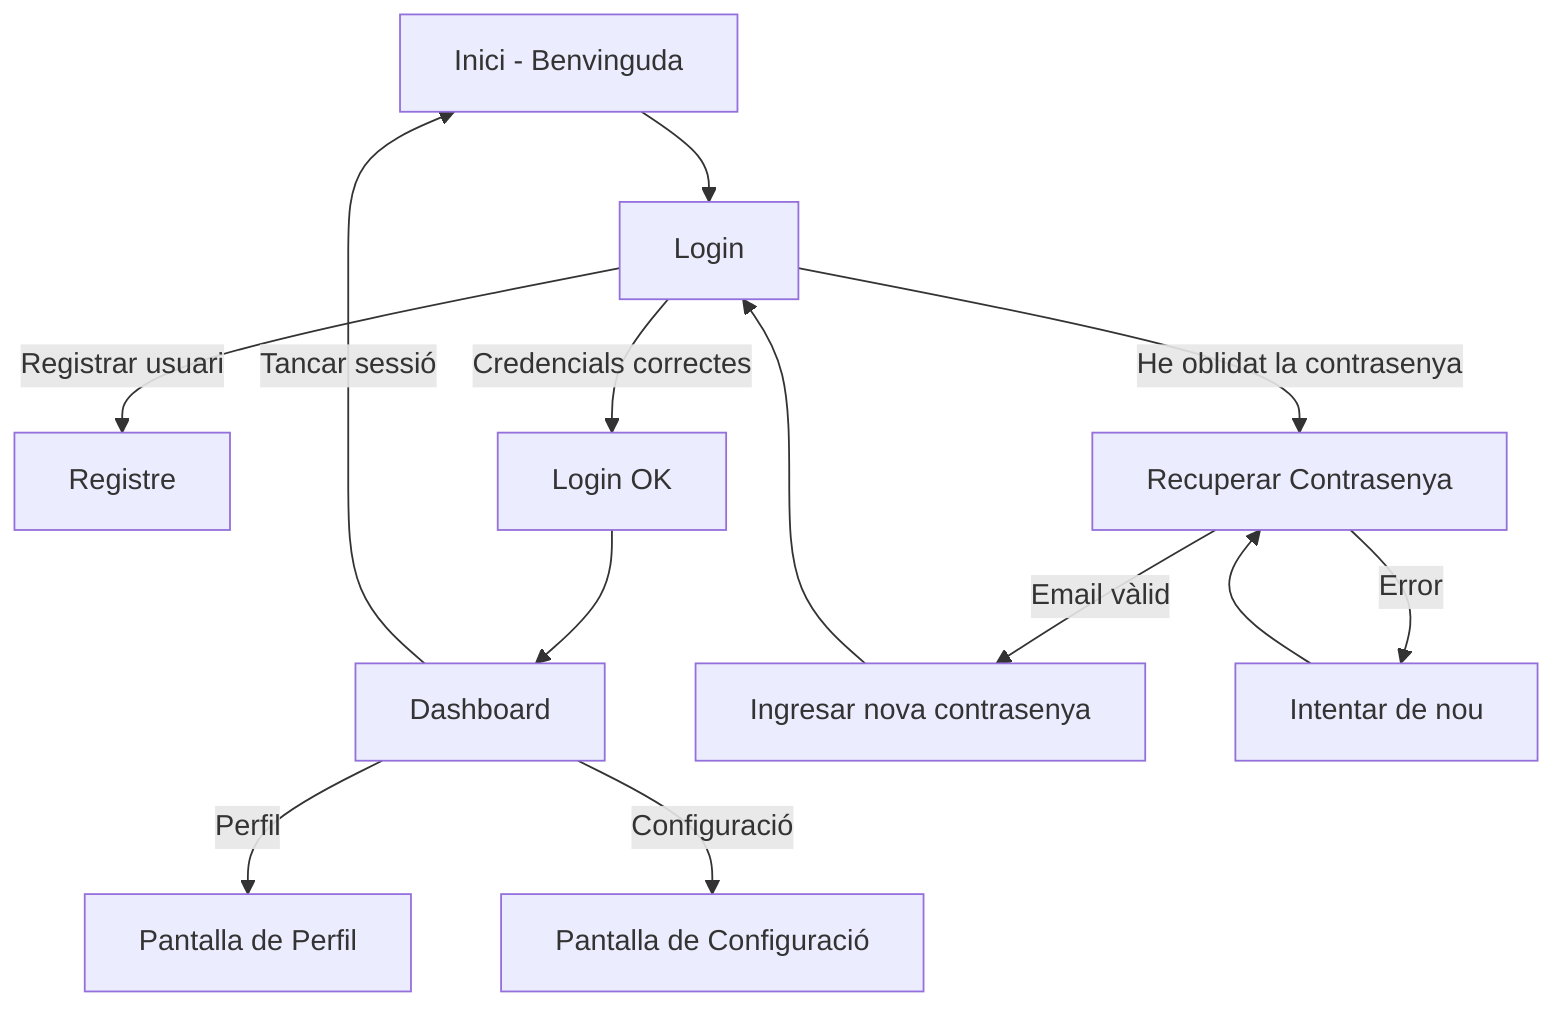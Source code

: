 flowchart TD;
    A["Inici - Benvinguda"] --> B["Login"];
    B -->|Registrar usuari| C["Registre"];
    B -->|Credencials correctes| D["Login OK "];
    
    %% Continuación después del login exitoso
    D --> E["Dashboard"];
    E -->|Perfil| F["Pantalla de Perfil"];
    E -->|Configuració| G["Pantalla de Configuració"];
    E -->|Tancar sessió| A;
    
    %% Flujo de recuperación de contraseña
    B -->|He oblidat la contrasenya| H["Recuperar Contrasenya"];
    H -->|Email vàlid| I["Ingresar nova contrasenya"] --> B;
    H -->|Error| H1["Intentar de nou"] --> H;